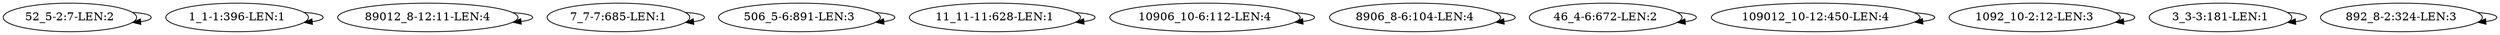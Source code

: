 digraph G {
    "52_5-2:7-LEN:2" -> "52_5-2:7-LEN:2";
    "1_1-1:396-LEN:1" -> "1_1-1:396-LEN:1";
    "89012_8-12:11-LEN:4" -> "89012_8-12:11-LEN:4";
    "7_7-7:685-LEN:1" -> "7_7-7:685-LEN:1";
    "506_5-6:891-LEN:3" -> "506_5-6:891-LEN:3";
    "11_11-11:628-LEN:1" -> "11_11-11:628-LEN:1";
    "10906_10-6:112-LEN:4" -> "10906_10-6:112-LEN:4";
    "8906_8-6:104-LEN:4" -> "8906_8-6:104-LEN:4";
    "46_4-6:672-LEN:2" -> "46_4-6:672-LEN:2";
    "109012_10-12:450-LEN:4" -> "109012_10-12:450-LEN:4";
    "1092_10-2:12-LEN:3" -> "1092_10-2:12-LEN:3";
    "3_3-3:181-LEN:1" -> "3_3-3:181-LEN:1";
    "892_8-2:324-LEN:3" -> "892_8-2:324-LEN:3";
}
